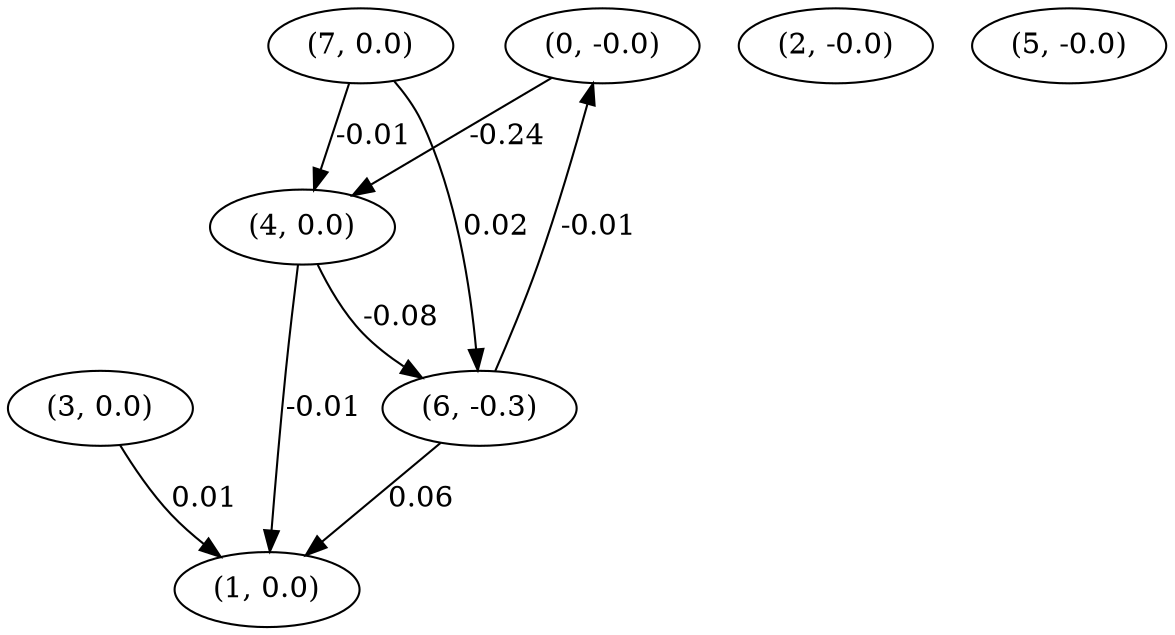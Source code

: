 digraph {
    0 [ label = "(0, -0.0)" ]
    1 [ label = "(1, 0.0)" ]
    2 [ label = "(2, -0.0)" ]
    3 [ label = "(3, 0.0)" ]
    4 [ label = "(4, 0.0)" ]
    5 [ label = "(5, -0.0)" ]
    6 [ label = "(6, -0.3)" ]
    7 [ label = "(7, 0.0)" ]
    6 -> 0 [ label = "-0.01" ]
    3 -> 1 [ label = "0.01" ]
    4 -> 1 [ label = "-0.01" ]
    6 -> 1 [ label = "0.06" ]
    0 -> 4 [ label = "-0.24" ]
    7 -> 4 [ label = "-0.01" ]
    4 -> 6 [ label = "-0.08" ]
    7 -> 6 [ label = "0.02" ]
}

